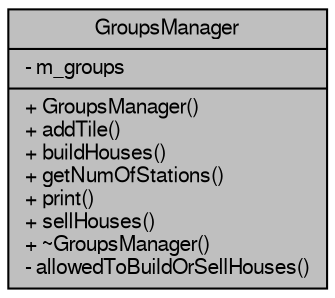 digraph G
{
  edge [fontname="FreeSans",fontsize="10",labelfontname="FreeSans",labelfontsize="10"];
  node [fontname="FreeSans",fontsize="10",shape=record];
  Node1 [label="{GroupsManager\n|- m_groups\l|+ GroupsManager()\l+ addTile()\l+ buildHouses()\l+ getNumOfStations()\l+ print()\l+ sellHouses()\l+ ~GroupsManager()\l- allowedToBuildOrSellHouses()\l}",height=0.2,width=0.4,color="black", fillcolor="grey75", style="filled" fontcolor="black"];
}

